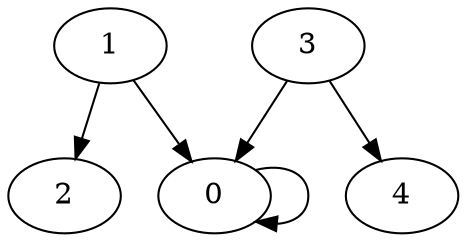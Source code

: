 digraph {
    1;
    4;
    0;
    3;
    2;
    3 -> 4;
    1 -> 2;
    1 -> 0;
    3 -> 0;
    0 -> 0;
}